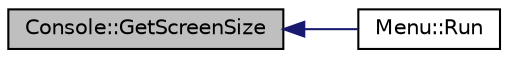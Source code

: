 digraph G
{
  edge [fontname="Helvetica",fontsize="10",labelfontname="Helvetica",labelfontsize="10"];
  node [fontname="Helvetica",fontsize="10",shape=record];
  rankdir="LR";
  Node1 [label="Console::GetScreenSize",height=0.2,width=0.4,color="black", fillcolor="grey75", style="filled" fontcolor="black"];
  Node1 -> Node2 [dir="back",color="midnightblue",fontsize="10",style="solid",fontname="Helvetica"];
  Node2 [label="Menu::Run",height=0.2,width=0.4,color="black", fillcolor="white", style="filled",URL="$namespace_menu.html#a06810a2534002cb48e551c882d03c845",tooltip="Displays the menu, and gets the user selection."];
}
